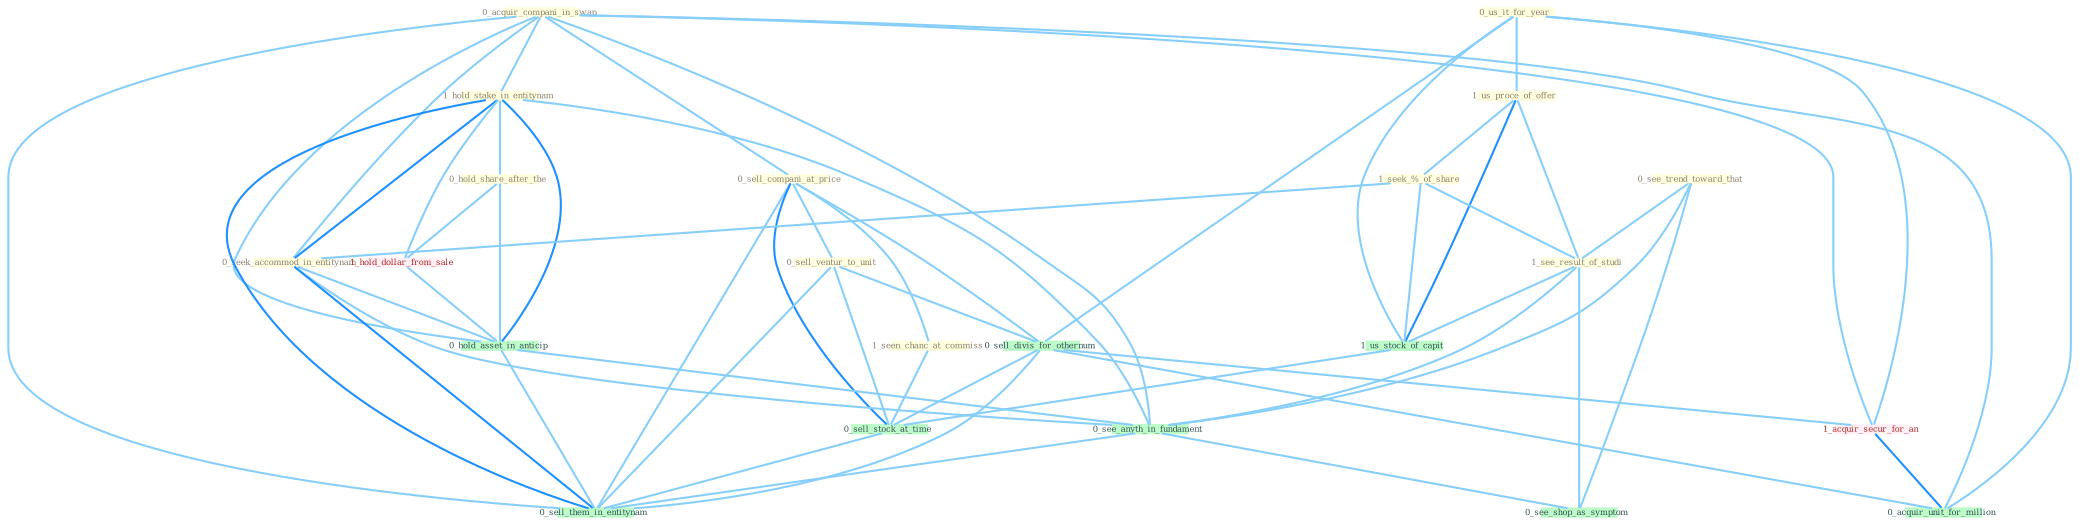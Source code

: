 Graph G{ 
    node
    [shape=polygon,style=filled,width=.5,height=.06,color="#BDFCC9",fixedsize=true,fontsize=4,
    fontcolor="#2f4f4f"];
    {node
    [color="#ffffe0", fontcolor="#8b7d6b"] "0_acquir_compani_in_swap " "0_sell_compani_at_price " "1_hold_stake_in_entitynam " "0_hold_share_after_the " "0_us_it_for_year " "0_sell_ventur_to_unit " "0_see_trend_toward_that " "1_us_proce_of_offer " "1_seek_%_of_share " "1_see_result_of_studi " "1_seen_chanc_at_commiss " "0_seek_accommod_in_entitynam "}
{node [color="#fff0f5", fontcolor="#b22222"] "1_acquir_secur_for_an " "1_hold_dollar_from_sale "}
edge [color="#B0E2FF"];

	"0_acquir_compani_in_swap " -- "0_sell_compani_at_price " [w="1", color="#87cefa" ];
	"0_acquir_compani_in_swap " -- "1_hold_stake_in_entitynam " [w="1", color="#87cefa" ];
	"0_acquir_compani_in_swap " -- "0_seek_accommod_in_entitynam " [w="1", color="#87cefa" ];
	"0_acquir_compani_in_swap " -- "1_acquir_secur_for_an " [w="1", color="#87cefa" ];
	"0_acquir_compani_in_swap " -- "0_hold_asset_in_anticip " [w="1", color="#87cefa" ];
	"0_acquir_compani_in_swap " -- "0_see_anyth_in_fundament " [w="1", color="#87cefa" ];
	"0_acquir_compani_in_swap " -- "0_acquir_unit_for_million " [w="1", color="#87cefa" ];
	"0_acquir_compani_in_swap " -- "0_sell_them_in_entitynam " [w="1", color="#87cefa" ];
	"0_sell_compani_at_price " -- "0_sell_ventur_to_unit " [w="1", color="#87cefa" ];
	"0_sell_compani_at_price " -- "1_seen_chanc_at_commiss " [w="1", color="#87cefa" ];
	"0_sell_compani_at_price " -- "0_sell_divis_for_othernum " [w="1", color="#87cefa" ];
	"0_sell_compani_at_price " -- "0_sell_stock_at_time " [w="2", color="#1e90ff" , len=0.8];
	"0_sell_compani_at_price " -- "0_sell_them_in_entitynam " [w="1", color="#87cefa" ];
	"1_hold_stake_in_entitynam " -- "0_hold_share_after_the " [w="1", color="#87cefa" ];
	"1_hold_stake_in_entitynam " -- "0_seek_accommod_in_entitynam " [w="2", color="#1e90ff" , len=0.8];
	"1_hold_stake_in_entitynam " -- "1_hold_dollar_from_sale " [w="1", color="#87cefa" ];
	"1_hold_stake_in_entitynam " -- "0_hold_asset_in_anticip " [w="2", color="#1e90ff" , len=0.8];
	"1_hold_stake_in_entitynam " -- "0_see_anyth_in_fundament " [w="1", color="#87cefa" ];
	"1_hold_stake_in_entitynam " -- "0_sell_them_in_entitynam " [w="2", color="#1e90ff" , len=0.8];
	"0_hold_share_after_the " -- "1_hold_dollar_from_sale " [w="1", color="#87cefa" ];
	"0_hold_share_after_the " -- "0_hold_asset_in_anticip " [w="1", color="#87cefa" ];
	"0_us_it_for_year " -- "1_us_proce_of_offer " [w="1", color="#87cefa" ];
	"0_us_it_for_year " -- "0_sell_divis_for_othernum " [w="1", color="#87cefa" ];
	"0_us_it_for_year " -- "1_acquir_secur_for_an " [w="1", color="#87cefa" ];
	"0_us_it_for_year " -- "1_us_stock_of_capit " [w="1", color="#87cefa" ];
	"0_us_it_for_year " -- "0_acquir_unit_for_million " [w="1", color="#87cefa" ];
	"0_sell_ventur_to_unit " -- "0_sell_divis_for_othernum " [w="1", color="#87cefa" ];
	"0_sell_ventur_to_unit " -- "0_sell_stock_at_time " [w="1", color="#87cefa" ];
	"0_sell_ventur_to_unit " -- "0_sell_them_in_entitynam " [w="1", color="#87cefa" ];
	"0_see_trend_toward_that " -- "1_see_result_of_studi " [w="1", color="#87cefa" ];
	"0_see_trend_toward_that " -- "0_see_anyth_in_fundament " [w="1", color="#87cefa" ];
	"0_see_trend_toward_that " -- "0_see_shop_as_symptom " [w="1", color="#87cefa" ];
	"1_us_proce_of_offer " -- "1_seek_%_of_share " [w="1", color="#87cefa" ];
	"1_us_proce_of_offer " -- "1_see_result_of_studi " [w="1", color="#87cefa" ];
	"1_us_proce_of_offer " -- "1_us_stock_of_capit " [w="2", color="#1e90ff" , len=0.8];
	"1_seek_%_of_share " -- "1_see_result_of_studi " [w="1", color="#87cefa" ];
	"1_seek_%_of_share " -- "0_seek_accommod_in_entitynam " [w="1", color="#87cefa" ];
	"1_seek_%_of_share " -- "1_us_stock_of_capit " [w="1", color="#87cefa" ];
	"1_see_result_of_studi " -- "1_us_stock_of_capit " [w="1", color="#87cefa" ];
	"1_see_result_of_studi " -- "0_see_anyth_in_fundament " [w="1", color="#87cefa" ];
	"1_see_result_of_studi " -- "0_see_shop_as_symptom " [w="1", color="#87cefa" ];
	"1_seen_chanc_at_commiss " -- "0_sell_stock_at_time " [w="1", color="#87cefa" ];
	"0_seek_accommod_in_entitynam " -- "0_hold_asset_in_anticip " [w="1", color="#87cefa" ];
	"0_seek_accommod_in_entitynam " -- "0_see_anyth_in_fundament " [w="1", color="#87cefa" ];
	"0_seek_accommod_in_entitynam " -- "0_sell_them_in_entitynam " [w="2", color="#1e90ff" , len=0.8];
	"0_sell_divis_for_othernum " -- "1_acquir_secur_for_an " [w="1", color="#87cefa" ];
	"0_sell_divis_for_othernum " -- "0_sell_stock_at_time " [w="1", color="#87cefa" ];
	"0_sell_divis_for_othernum " -- "0_acquir_unit_for_million " [w="1", color="#87cefa" ];
	"0_sell_divis_for_othernum " -- "0_sell_them_in_entitynam " [w="1", color="#87cefa" ];
	"1_acquir_secur_for_an " -- "0_acquir_unit_for_million " [w="2", color="#1e90ff" , len=0.8];
	"1_us_stock_of_capit " -- "0_sell_stock_at_time " [w="1", color="#87cefa" ];
	"1_hold_dollar_from_sale " -- "0_hold_asset_in_anticip " [w="1", color="#87cefa" ];
	"0_hold_asset_in_anticip " -- "0_see_anyth_in_fundament " [w="1", color="#87cefa" ];
	"0_hold_asset_in_anticip " -- "0_sell_them_in_entitynam " [w="1", color="#87cefa" ];
	"0_sell_stock_at_time " -- "0_sell_them_in_entitynam " [w="1", color="#87cefa" ];
	"0_see_anyth_in_fundament " -- "0_see_shop_as_symptom " [w="1", color="#87cefa" ];
	"0_see_anyth_in_fundament " -- "0_sell_them_in_entitynam " [w="1", color="#87cefa" ];
}